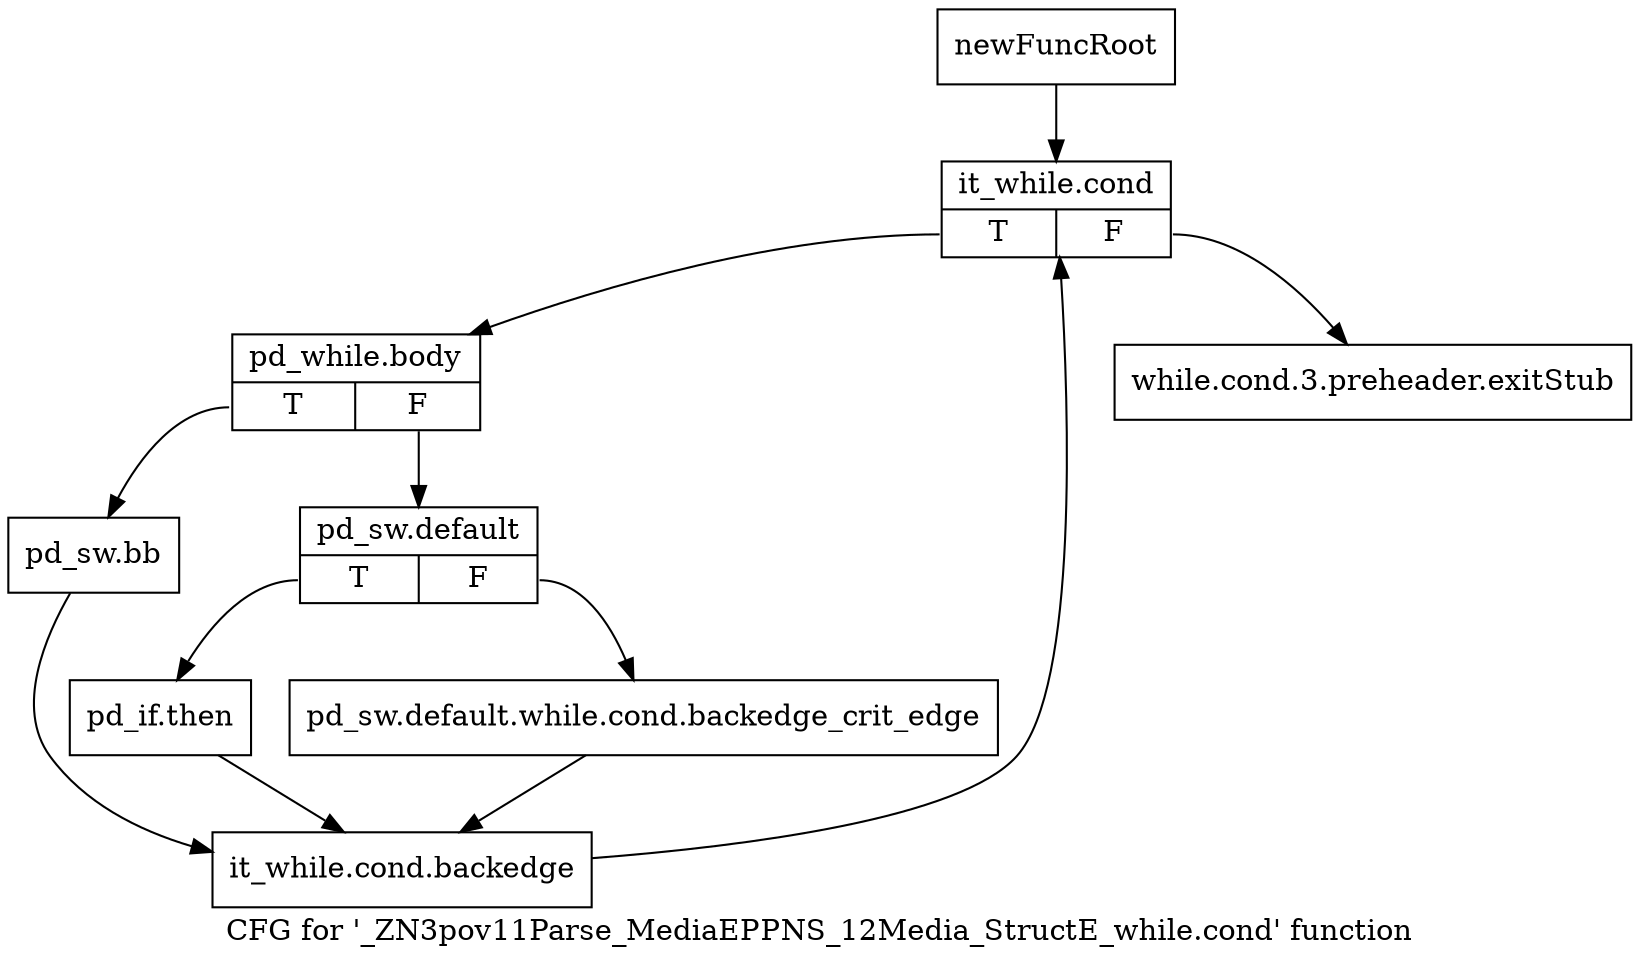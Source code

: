 digraph "CFG for '_ZN3pov11Parse_MediaEPPNS_12Media_StructE_while.cond' function" {
	label="CFG for '_ZN3pov11Parse_MediaEPPNS_12Media_StructE_while.cond' function";

	Node0x28666e0 [shape=record,label="{newFuncRoot}"];
	Node0x28666e0 -> Node0x2866780;
	Node0x2866730 [shape=record,label="{while.cond.3.preheader.exitStub}"];
	Node0x2866780 [shape=record,label="{it_while.cond|{<s0>T|<s1>F}}"];
	Node0x2866780:s0 -> Node0x28667d0;
	Node0x2866780:s1 -> Node0x2866730;
	Node0x28667d0 [shape=record,label="{pd_while.body|{<s0>T|<s1>F}}"];
	Node0x28667d0:s0 -> Node0x2872400;
	Node0x28667d0:s1 -> Node0x2872310;
	Node0x2872310 [shape=record,label="{pd_sw.default|{<s0>T|<s1>F}}"];
	Node0x2872310:s0 -> Node0x28723b0;
	Node0x2872310:s1 -> Node0x2872360;
	Node0x2872360 [shape=record,label="{pd_sw.default.while.cond.backedge_crit_edge}"];
	Node0x2872360 -> Node0x2872450;
	Node0x28723b0 [shape=record,label="{pd_if.then}"];
	Node0x28723b0 -> Node0x2872450;
	Node0x2872400 [shape=record,label="{pd_sw.bb}"];
	Node0x2872400 -> Node0x2872450;
	Node0x2872450 [shape=record,label="{it_while.cond.backedge}"];
	Node0x2872450 -> Node0x2866780;
}
